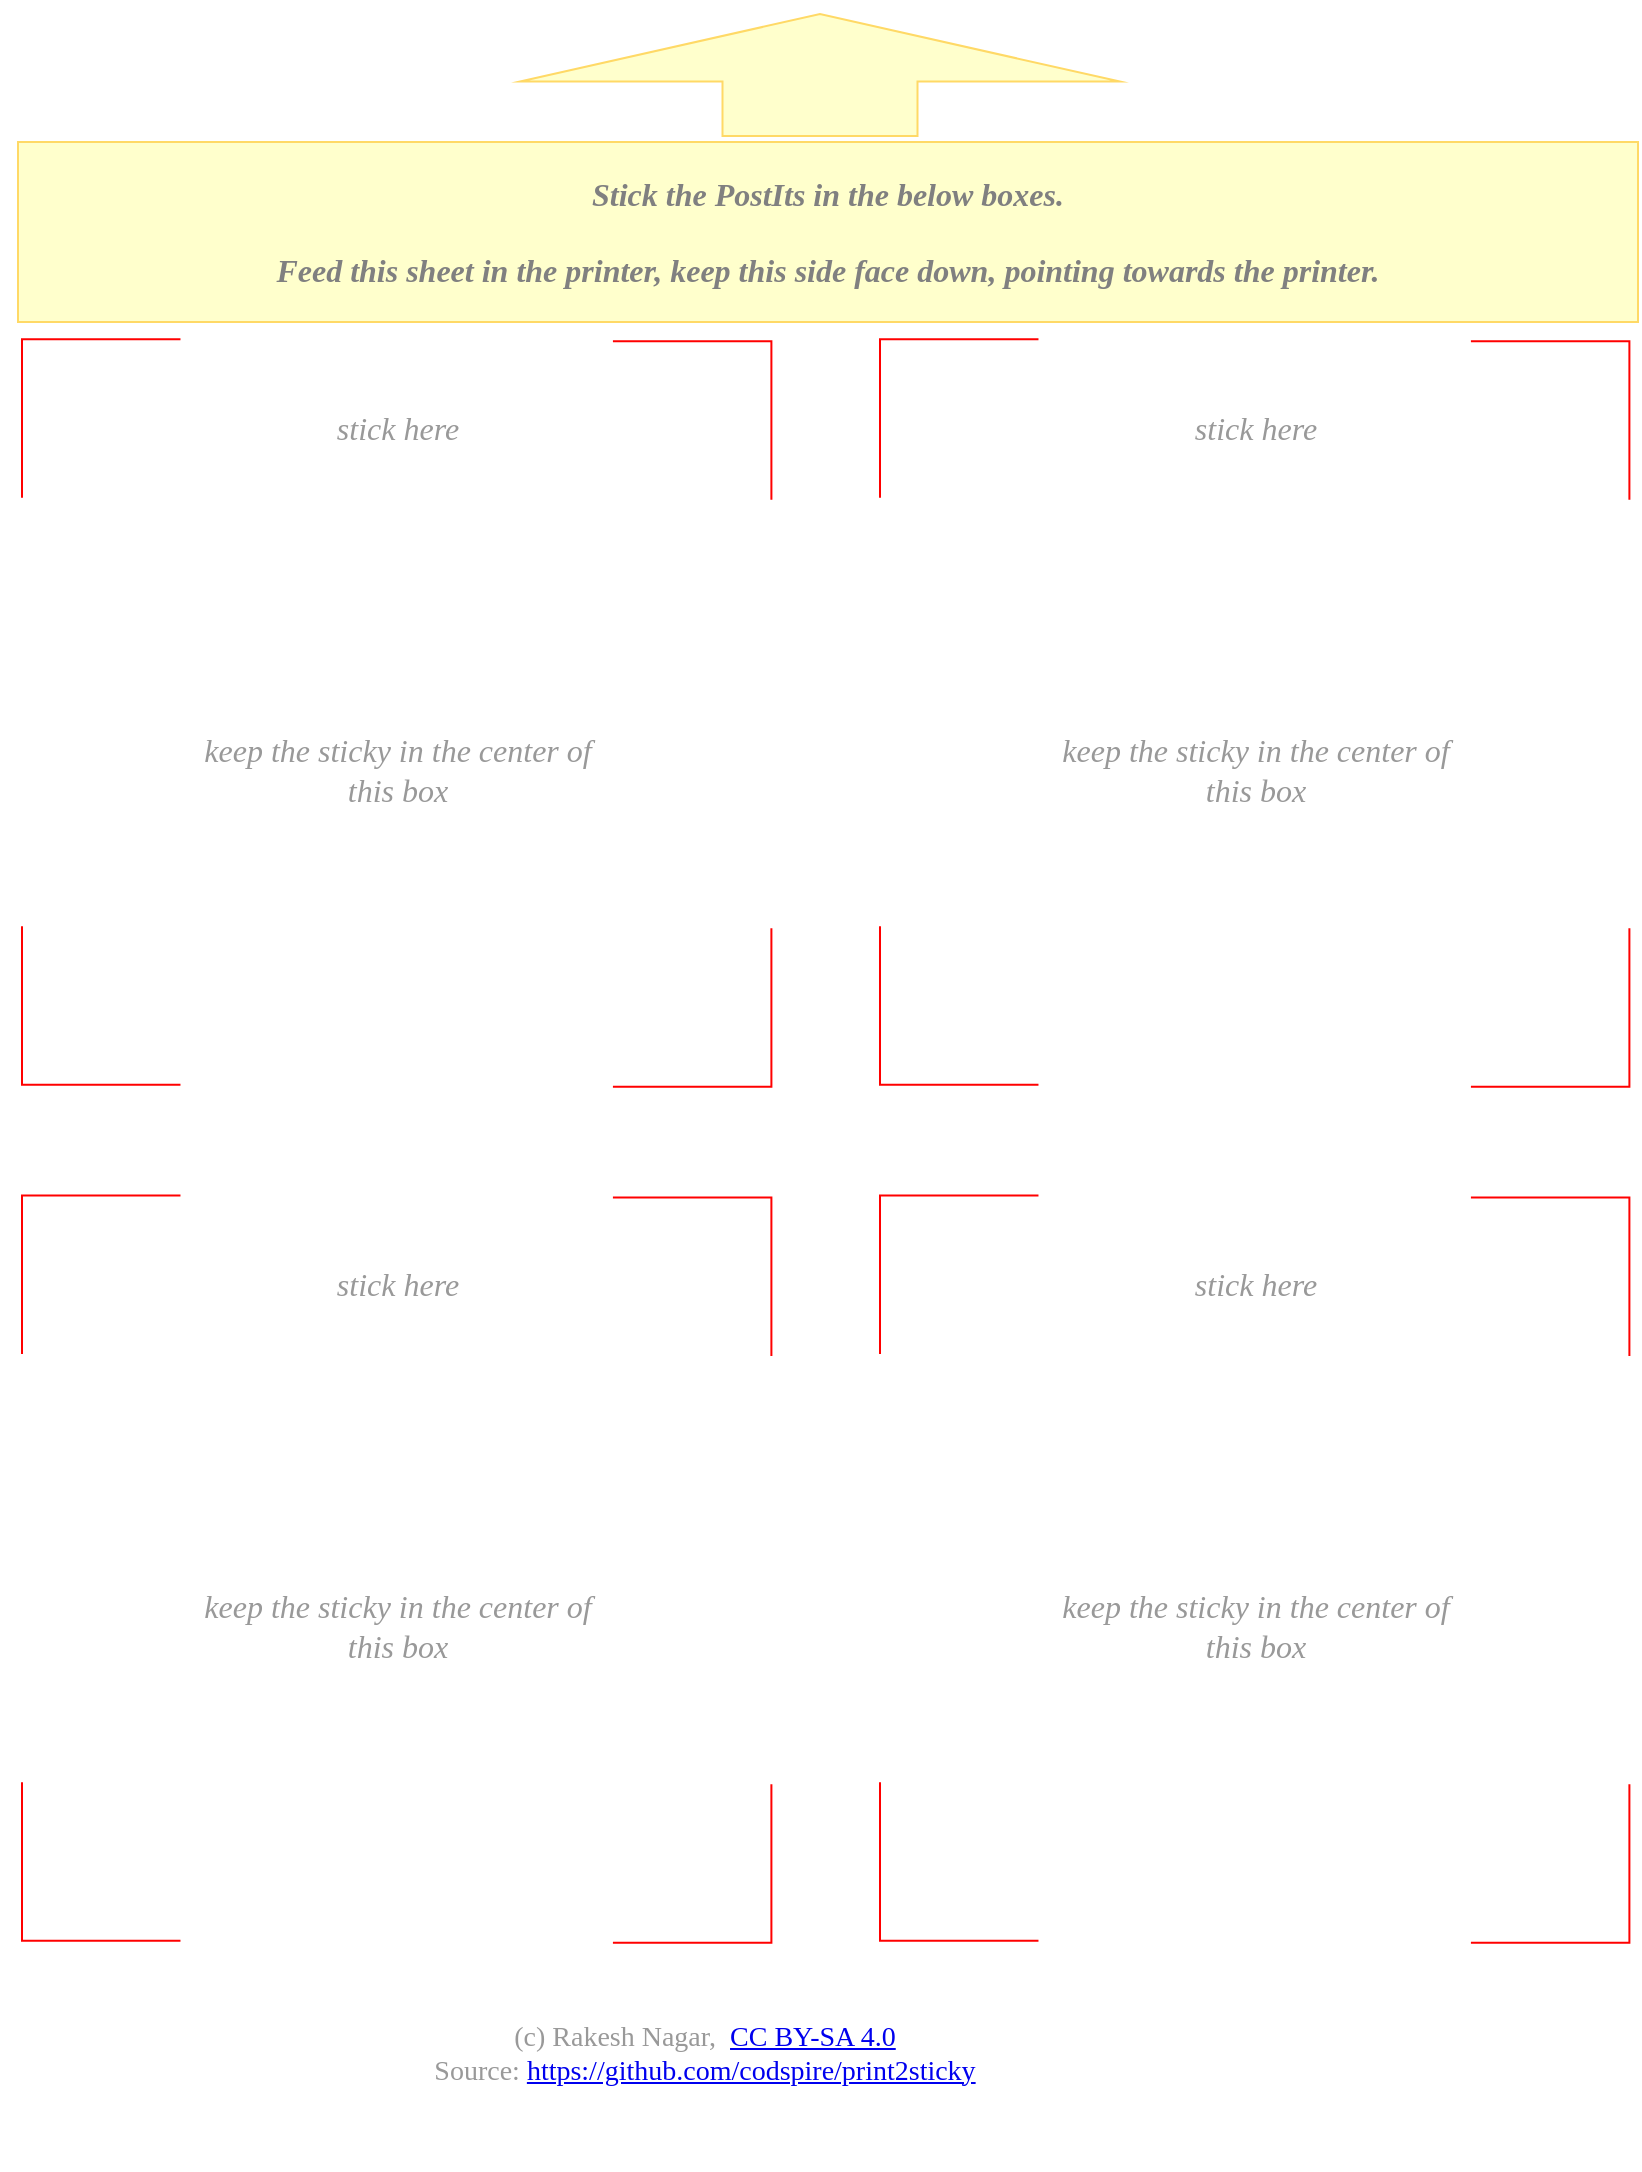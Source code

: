 <mxfile version="14.6.13" type="device"><diagram id="9nBZoB7AtlGQliLogiz_" name="Page-1"><mxGraphModel dx="259" dy="966" grid="1" gridSize="10" guides="1" tooltips="1" connect="1" arrows="1" fold="1" page="1" pageScale="1" pageWidth="827" pageHeight="1169" math="0" shadow="0"><root><mxCell id="0"/><mxCell id="ROpI_GvsRMFa5oQ5Yov0-5" value="1" style="" parent="0"/><mxCell id="YQwL3v-z31JkzmOm8a5s-0" value="" style="shape=image;verticalLabelPosition=bottom;labelBackgroundColor=#ffffff;verticalAlign=top;aspect=fixed;imageAspect=0;image=https://www.printablee.com/postpic/2015/04/free-printable-grid-graph-paper_18894.png;" parent="ROpI_GvsRMFa5oQ5Yov0-5" vertex="1"><mxGeometry x="832" y="12.64" width="817.85" height="1083.68" as="geometry"/></mxCell><mxCell id="YQwL3v-z31JkzmOm8a5s-33" value="" style="rounded=0;whiteSpace=wrap;html=1;shadow=0;glass=0;sketch=0;strokeColor=none;" parent="ROpI_GvsRMFa5oQ5Yov0-5" vertex="1"><mxGeometry x="831.48" y="19" width="818.9" height="161.61" as="geometry"/></mxCell><mxCell id="ROpI_GvsRMFa5oQ5Yov0-15" value="" style="rounded=0;whiteSpace=wrap;html=1;shadow=0;glass=0;sketch=0;strokeColor=none;" parent="ROpI_GvsRMFa5oQ5Yov0-5" vertex="1"><mxGeometry x="831.39" y="984" width="819.07" height="110" as="geometry"/></mxCell><mxCell id="YQwL3v-z31JkzmOm8a5s-11" value="" style="group" parent="ROpI_GvsRMFa5oQ5Yov0-5" vertex="1" connectable="0"><mxGeometry x="842" y="181.64" width="374.7" height="373.68" as="geometry"/></mxCell><mxCell id="NnRA1GkFpof5pF7ksqsv-20" value="&lt;span style=&quot;font-size: 16px;&quot;&gt;stick here&lt;/span&gt;" style="text;html=1;strokeColor=none;fillColor=none;align=center;verticalAlign=middle;whiteSpace=wrap;rounded=0;fontColor=#999999;fontFamily=Comfortaa;fontSource=https%3A%2F%2Ffonts.googleapis.com%2Fcss%3Ffamily%3DComfortaa;fontSize=16;fontStyle=2;labelBackgroundColor=#ffffff;" parent="YQwL3v-z31JkzmOm8a5s-11" vertex="1"><mxGeometry x="88.005" y="27.947" width="200" height="32.315" as="geometry"/></mxCell><mxCell id="NnRA1GkFpof5pF7ksqsv-15" value="&lt;span style=&quot;background-color: rgb(255 , 255 , 255) ; font-size: 16px&quot;&gt;keep the sticky in the center of this box&lt;/span&gt;" style="text;html=1;strokeColor=none;fillColor=none;align=center;verticalAlign=middle;whiteSpace=wrap;rounded=0;fontColor=#999999;fontFamily=Comfortaa;fontSource=https%3A%2F%2Ffonts.googleapis.com%2Fcss%3Ffamily%3DComfortaa;fontSize=16;fontStyle=2" parent="YQwL3v-z31JkzmOm8a5s-11" vertex="1"><mxGeometry x="88.005" y="142.606" width="200" height="145.417" as="geometry"/></mxCell><mxCell id="YQwL3v-z31JkzmOm8a5s-1" value="" style="shape=partialRectangle;whiteSpace=wrap;html=1;bottom=0;right=0;fillColor=none;strokeColor=#FF0000;" parent="YQwL3v-z31JkzmOm8a5s-11" vertex="1"><mxGeometry width="78.74" height="78.74" as="geometry"/></mxCell><mxCell id="YQwL3v-z31JkzmOm8a5s-2" value="" style="shape=partialRectangle;whiteSpace=wrap;html=1;bottom=0;right=0;fillColor=none;strokeColor=#FF0000;rotation=90;" parent="YQwL3v-z31JkzmOm8a5s-11" vertex="1"><mxGeometry x="295.96" y="1" width="78.74" height="78.74" as="geometry"/></mxCell><mxCell id="YQwL3v-z31JkzmOm8a5s-3" value="" style="shape=partialRectangle;whiteSpace=wrap;html=1;bottom=0;right=0;fillColor=none;strokeColor=#FF0000;rotation=-90;" parent="YQwL3v-z31JkzmOm8a5s-11" vertex="1"><mxGeometry y="293.94" width="78.74" height="78.74" as="geometry"/></mxCell><mxCell id="YQwL3v-z31JkzmOm8a5s-4" value="" style="shape=partialRectangle;whiteSpace=wrap;html=1;bottom=0;right=0;fillColor=none;strokeColor=#FF0000;rotation=-180;" parent="YQwL3v-z31JkzmOm8a5s-11" vertex="1"><mxGeometry x="295.96" y="294.94" width="78.74" height="78.74" as="geometry"/></mxCell><mxCell id="YQwL3v-z31JkzmOm8a5s-12" value="" style="group" parent="ROpI_GvsRMFa5oQ5Yov0-5" vertex="1" connectable="0"><mxGeometry x="1271" y="181.64" width="374.7" height="373.68" as="geometry"/></mxCell><mxCell id="YQwL3v-z31JkzmOm8a5s-13" value="&lt;span style=&quot;background-color: rgb(255 , 255 , 255) ; font-size: 16px&quot;&gt;stick here&lt;/span&gt;" style="text;html=1;strokeColor=none;fillColor=none;align=center;verticalAlign=middle;whiteSpace=wrap;rounded=0;fontColor=#999999;fontFamily=Comfortaa;fontSource=https%3A%2F%2Ffonts.googleapis.com%2Fcss%3Ffamily%3DComfortaa;fontSize=16;fontStyle=2" parent="YQwL3v-z31JkzmOm8a5s-12" vertex="1"><mxGeometry x="88.005" y="27.947" width="200" height="32.315" as="geometry"/></mxCell><mxCell id="YQwL3v-z31JkzmOm8a5s-14" value="&lt;span style=&quot;background-color: rgb(255 , 255 , 255) ; font-size: 16px&quot;&gt;keep the sticky in the center of this box&lt;/span&gt;" style="text;html=1;strokeColor=none;fillColor=none;align=center;verticalAlign=middle;whiteSpace=wrap;rounded=0;fontColor=#999999;fontFamily=Comfortaa;fontSource=https%3A%2F%2Ffonts.googleapis.com%2Fcss%3Ffamily%3DComfortaa;fontSize=16;fontStyle=2" parent="YQwL3v-z31JkzmOm8a5s-12" vertex="1"><mxGeometry x="88.005" y="142.606" width="200" height="145.417" as="geometry"/></mxCell><mxCell id="YQwL3v-z31JkzmOm8a5s-15" value="" style="shape=partialRectangle;whiteSpace=wrap;html=1;bottom=0;right=0;fillColor=none;strokeColor=#FF0000;" parent="YQwL3v-z31JkzmOm8a5s-12" vertex="1"><mxGeometry width="78.74" height="78.74" as="geometry"/></mxCell><mxCell id="YQwL3v-z31JkzmOm8a5s-16" value="" style="shape=partialRectangle;whiteSpace=wrap;html=1;bottom=0;right=0;fillColor=none;strokeColor=#FF0000;rotation=90;" parent="YQwL3v-z31JkzmOm8a5s-12" vertex="1"><mxGeometry x="295.96" y="1" width="78.74" height="78.74" as="geometry"/></mxCell><mxCell id="YQwL3v-z31JkzmOm8a5s-17" value="" style="shape=partialRectangle;whiteSpace=wrap;html=1;bottom=0;right=0;fillColor=none;strokeColor=#FF0000;rotation=-90;" parent="YQwL3v-z31JkzmOm8a5s-12" vertex="1"><mxGeometry y="293.94" width="78.74" height="78.74" as="geometry"/></mxCell><mxCell id="YQwL3v-z31JkzmOm8a5s-18" value="" style="shape=partialRectangle;whiteSpace=wrap;html=1;bottom=0;right=0;fillColor=none;strokeColor=#FF0000;rotation=-180;" parent="YQwL3v-z31JkzmOm8a5s-12" vertex="1"><mxGeometry x="295.96" y="294.94" width="78.74" height="78.74" as="geometry"/></mxCell><mxCell id="YQwL3v-z31JkzmOm8a5s-19" value="" style="group" parent="ROpI_GvsRMFa5oQ5Yov0-5" vertex="1" connectable="0"><mxGeometry x="842" y="609.71" width="374.7" height="373.68" as="geometry"/></mxCell><mxCell id="YQwL3v-z31JkzmOm8a5s-20" value="&lt;span style=&quot;background-color: rgb(255 , 255 , 255) ; font-size: 16px&quot;&gt;stick here&lt;/span&gt;" style="text;html=1;strokeColor=none;fillColor=none;align=center;verticalAlign=middle;whiteSpace=wrap;rounded=0;fontColor=#999999;fontFamily=Comfortaa;fontSource=https%3A%2F%2Ffonts.googleapis.com%2Fcss%3Ffamily%3DComfortaa;fontSize=16;fontStyle=2" parent="YQwL3v-z31JkzmOm8a5s-19" vertex="1"><mxGeometry x="88.005" y="27.947" width="200" height="32.315" as="geometry"/></mxCell><mxCell id="YQwL3v-z31JkzmOm8a5s-21" value="&lt;span style=&quot;background-color: rgb(255 , 255 , 255) ; font-size: 16px&quot;&gt;keep the sticky in the center of this box&lt;/span&gt;" style="text;html=1;strokeColor=none;fillColor=none;align=center;verticalAlign=middle;whiteSpace=wrap;rounded=0;fontColor=#999999;fontFamily=Comfortaa;fontSource=https%3A%2F%2Ffonts.googleapis.com%2Fcss%3Ffamily%3DComfortaa;fontSize=16;fontStyle=2" parent="YQwL3v-z31JkzmOm8a5s-19" vertex="1"><mxGeometry x="88.005" y="142.606" width="200" height="145.417" as="geometry"/></mxCell><mxCell id="YQwL3v-z31JkzmOm8a5s-22" value="" style="shape=partialRectangle;whiteSpace=wrap;html=1;bottom=0;right=0;fillColor=none;strokeColor=#FF0000;" parent="YQwL3v-z31JkzmOm8a5s-19" vertex="1"><mxGeometry width="78.74" height="78.74" as="geometry"/></mxCell><mxCell id="YQwL3v-z31JkzmOm8a5s-23" value="" style="shape=partialRectangle;whiteSpace=wrap;html=1;bottom=0;right=0;fillColor=none;strokeColor=#FF0000;rotation=90;" parent="YQwL3v-z31JkzmOm8a5s-19" vertex="1"><mxGeometry x="295.96" y="1" width="78.74" height="78.74" as="geometry"/></mxCell><mxCell id="YQwL3v-z31JkzmOm8a5s-24" value="" style="shape=partialRectangle;whiteSpace=wrap;html=1;bottom=0;right=0;fillColor=none;strokeColor=#FF0000;rotation=-90;" parent="YQwL3v-z31JkzmOm8a5s-19" vertex="1"><mxGeometry y="293.94" width="78.74" height="78.74" as="geometry"/></mxCell><mxCell id="YQwL3v-z31JkzmOm8a5s-25" value="" style="shape=partialRectangle;whiteSpace=wrap;html=1;bottom=0;right=0;fillColor=none;strokeColor=#FF0000;rotation=-180;" parent="YQwL3v-z31JkzmOm8a5s-19" vertex="1"><mxGeometry x="295.96" y="294.94" width="78.74" height="78.74" as="geometry"/></mxCell><mxCell id="YQwL3v-z31JkzmOm8a5s-26" value="" style="group" parent="ROpI_GvsRMFa5oQ5Yov0-5" vertex="1" connectable="0"><mxGeometry x="1271" y="609.71" width="374.7" height="373.68" as="geometry"/></mxCell><mxCell id="YQwL3v-z31JkzmOm8a5s-27" value="&lt;span style=&quot;background-color: rgb(255 , 255 , 255) ; font-size: 16px&quot;&gt;stick here&lt;/span&gt;" style="text;html=1;strokeColor=none;fillColor=none;align=center;verticalAlign=middle;whiteSpace=wrap;rounded=0;fontColor=#999999;fontFamily=Comfortaa;fontSource=https%3A%2F%2Ffonts.googleapis.com%2Fcss%3Ffamily%3DComfortaa;fontSize=16;fontStyle=2" parent="YQwL3v-z31JkzmOm8a5s-26" vertex="1"><mxGeometry x="88.005" y="27.947" width="200" height="32.315" as="geometry"/></mxCell><mxCell id="YQwL3v-z31JkzmOm8a5s-28" value="&lt;span style=&quot;background-color: rgb(255 , 255 , 255) ; font-size: 16px&quot;&gt;keep the sticky in the center of this box&lt;/span&gt;" style="text;html=1;strokeColor=none;fillColor=none;align=center;verticalAlign=middle;whiteSpace=wrap;rounded=0;fontColor=#999999;fontFamily=Comfortaa;fontSource=https%3A%2F%2Ffonts.googleapis.com%2Fcss%3Ffamily%3DComfortaa;fontSize=16;fontStyle=2" parent="YQwL3v-z31JkzmOm8a5s-26" vertex="1"><mxGeometry x="88.005" y="142.606" width="200" height="145.417" as="geometry"/></mxCell><mxCell id="YQwL3v-z31JkzmOm8a5s-29" value="" style="shape=partialRectangle;whiteSpace=wrap;html=1;bottom=0;right=0;fillColor=none;strokeColor=#FF0000;" parent="YQwL3v-z31JkzmOm8a5s-26" vertex="1"><mxGeometry width="78.74" height="78.74" as="geometry"/></mxCell><mxCell id="YQwL3v-z31JkzmOm8a5s-30" value="" style="shape=partialRectangle;whiteSpace=wrap;html=1;bottom=0;right=0;fillColor=none;strokeColor=#FF0000;rotation=90;" parent="YQwL3v-z31JkzmOm8a5s-26" vertex="1"><mxGeometry x="295.96" y="1" width="78.74" height="78.74" as="geometry"/></mxCell><mxCell id="YQwL3v-z31JkzmOm8a5s-31" value="" style="shape=partialRectangle;whiteSpace=wrap;html=1;bottom=0;right=0;fillColor=none;strokeColor=#FF0000;rotation=-90;" parent="YQwL3v-z31JkzmOm8a5s-26" vertex="1"><mxGeometry y="293.94" width="78.74" height="78.74" as="geometry"/></mxCell><mxCell id="YQwL3v-z31JkzmOm8a5s-32" value="" style="shape=partialRectangle;whiteSpace=wrap;html=1;bottom=0;right=0;fillColor=none;strokeColor=#FF0000;rotation=-180;" parent="YQwL3v-z31JkzmOm8a5s-26" vertex="1"><mxGeometry x="295.96" y="294.94" width="78.74" height="78.74" as="geometry"/></mxCell><mxCell id="pAmpUwxgZPKvnesGE6Ms-0" value="" style="shape=singleArrow;direction=north;whiteSpace=wrap;html=1;arrowWidth=0.325;arrowSize=0.554;sketch=0;shadow=0;fillColor=#FFFFCC;strokeColor=#FFD966;" parent="ROpI_GvsRMFa5oQ5Yov0-5" vertex="1"><mxGeometry x="1091" y="19" width="300" height="61" as="geometry"/></mxCell><mxCell id="NnRA1GkFpof5pF7ksqsv-14" value="&lt;span style=&quot;font-size: 16px;&quot;&gt;Stick the PostIts in the below boxes.&lt;br&gt;&lt;br&gt;Feed this sheet in the printer,&amp;nbsp;keep this side face down, pointing towards the printer.&lt;/span&gt;" style="text;html=1;align=center;verticalAlign=middle;whiteSpace=wrap;rounded=0;fontFamily=Comfortaa;fontSource=https%3A%2F%2Ffonts.googleapis.com%2Fcss%3Ffamily%3DComfortaa;fontSize=16;fontStyle=3;labelBackgroundColor=none;fillColor=#FFFFCC;strokeColor=#FFD966;fontColor=#808080;" parent="ROpI_GvsRMFa5oQ5Yov0-5" vertex="1"><mxGeometry x="840" y="83" width="810" height="90" as="geometry"/></mxCell><mxCell id="pcHiBNXmN5Rr7Xa-11dW-0" value="" style="group" vertex="1" connectable="0" parent="ROpI_GvsRMFa5oQ5Yov0-5"><mxGeometry x="986" y="1021.5" width="512" height="35" as="geometry"/></mxCell><mxCell id="az-LLprUp-h702Pt2Xji-1" value="&lt;span style=&quot;text-indent: 0px ; display: inline ; float: none&quot;&gt;(c) Rakesh Nagar,&lt;span style=&quot;font-size: 14px ; font-style: normal ; letter-spacing: normal ; text-transform: none ; word-spacing: 0px&quot;&gt;&amp;nbsp;&amp;nbsp;&lt;/span&gt;&lt;span style=&quot;font-size: 14px ; font-style: normal ; letter-spacing: normal ; text-transform: none ; word-spacing: 0px&quot;&gt;&lt;a href=&quot;https://creativecommons.org/licenses/by-sa/4.0/&quot;&gt;CC BY-SA 4.0&lt;/a&gt;&lt;br&gt;&lt;/span&gt;Source: &lt;a href=&quot;https://github.com/codspire/print2sticky&quot;&gt;https://github.com/codspire/print2sticky&lt;/a&gt;&lt;br style=&quot;font-size: 14px&quot;&gt;&lt;/span&gt;" style="text;whiteSpace=wrap;html=1;fontSize=14;fontFamily=Comfortaa;fontSource=https%3A%2F%2Ffonts.googleapis.com%2Fcss%3Ffamily%3DComfortaa;fontColor=#999999;fontStyle=0;labelBackgroundColor=none;verticalAlign=middle;align=center;" parent="pcHiBNXmN5Rr7Xa-11dW-0" vertex="1"><mxGeometry y="0.91" width="395" height="33.18" as="geometry"/></mxCell><mxCell id="az-LLprUp-h702Pt2Xji-2" value="" style="shape=image;verticalLabelPosition=bottom;labelBackgroundColor=#ffffff;verticalAlign=top;aspect=fixed;imageAspect=0;image=https://wiki.ubc.ca/images/thumb/9/91/CC-SA_button.png/100px-CC-SA_button.png;" parent="pcHiBNXmN5Rr7Xa-11dW-0" vertex="1"><mxGeometry x="412" width="100" height="35" as="geometry"/></mxCell></root></mxGraphModel></diagram></mxfile>